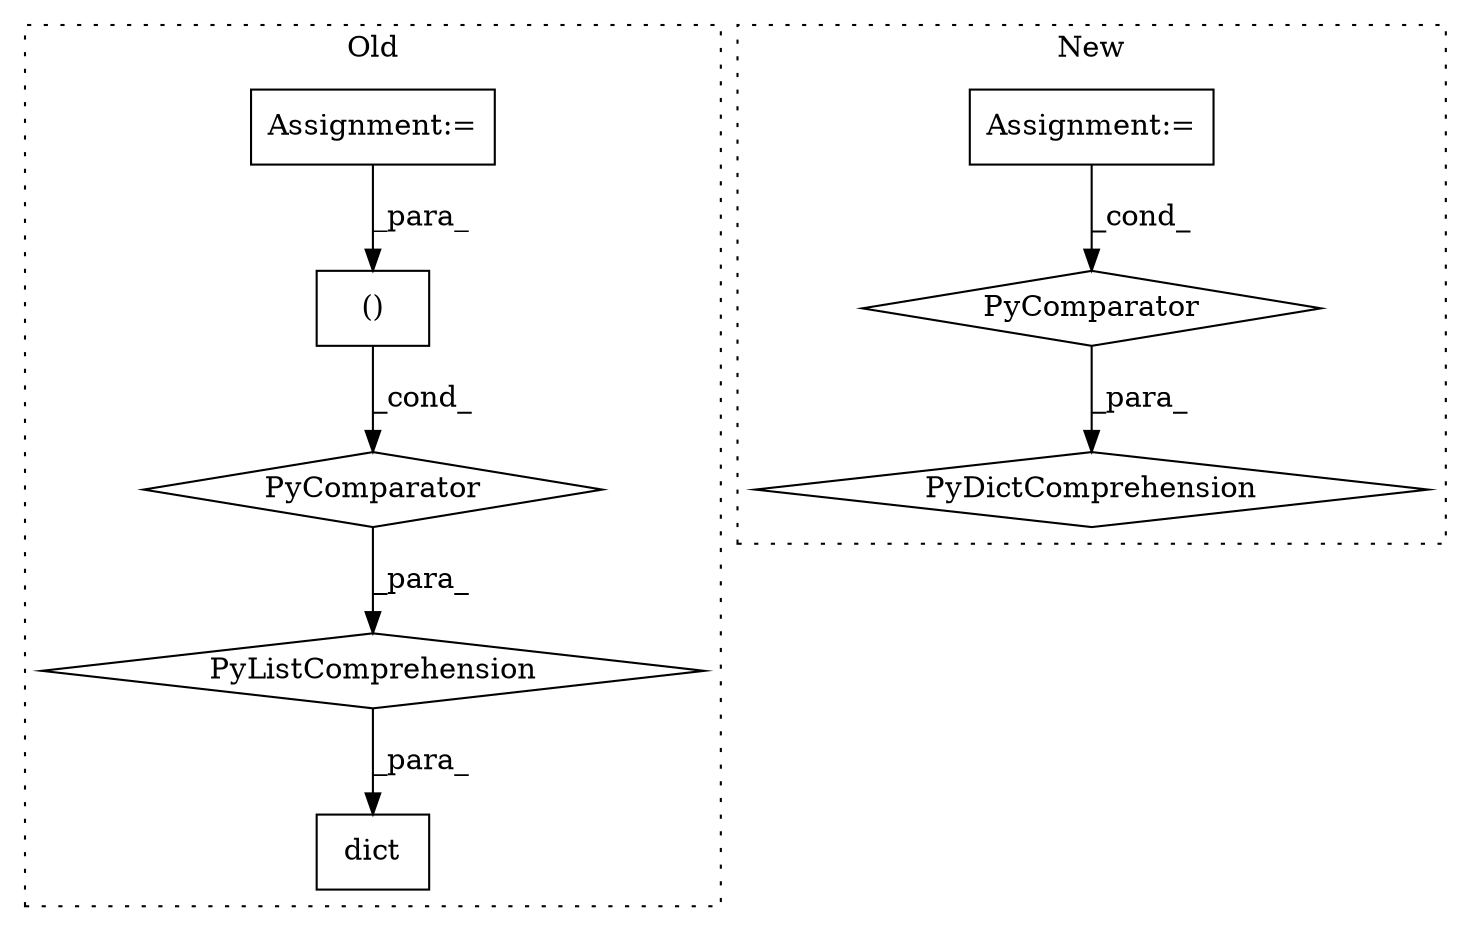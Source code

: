 digraph G {
subgraph cluster0 {
1 [label="dict" a="32" s="11471,11679" l="25,-12" shape="box"];
5 [label="Assignment:=" a="7" s="11627" l="37" shape="box"];
6 [label="PyComparator" a="113" s="11627" l="37" shape="diamond"];
7 [label="()" a="106" s="11496" l="66" shape="box"];
8 [label="PyListComprehension" a="109" s="11496" l="183" shape="diamond"];
label = "Old";
style="dotted";
}
subgraph cluster1 {
2 [label="PyDictComprehension" a="110" s="11478" l="167" shape="diamond"];
3 [label="PyComparator" a="113" s="11600" l="37" shape="diamond"];
4 [label="Assignment:=" a="7" s="11600" l="37" shape="box"];
label = "New";
style="dotted";
}
3 -> 2 [label="_para_"];
4 -> 3 [label="_cond_"];
5 -> 7 [label="_para_"];
6 -> 8 [label="_para_"];
7 -> 6 [label="_cond_"];
8 -> 1 [label="_para_"];
}